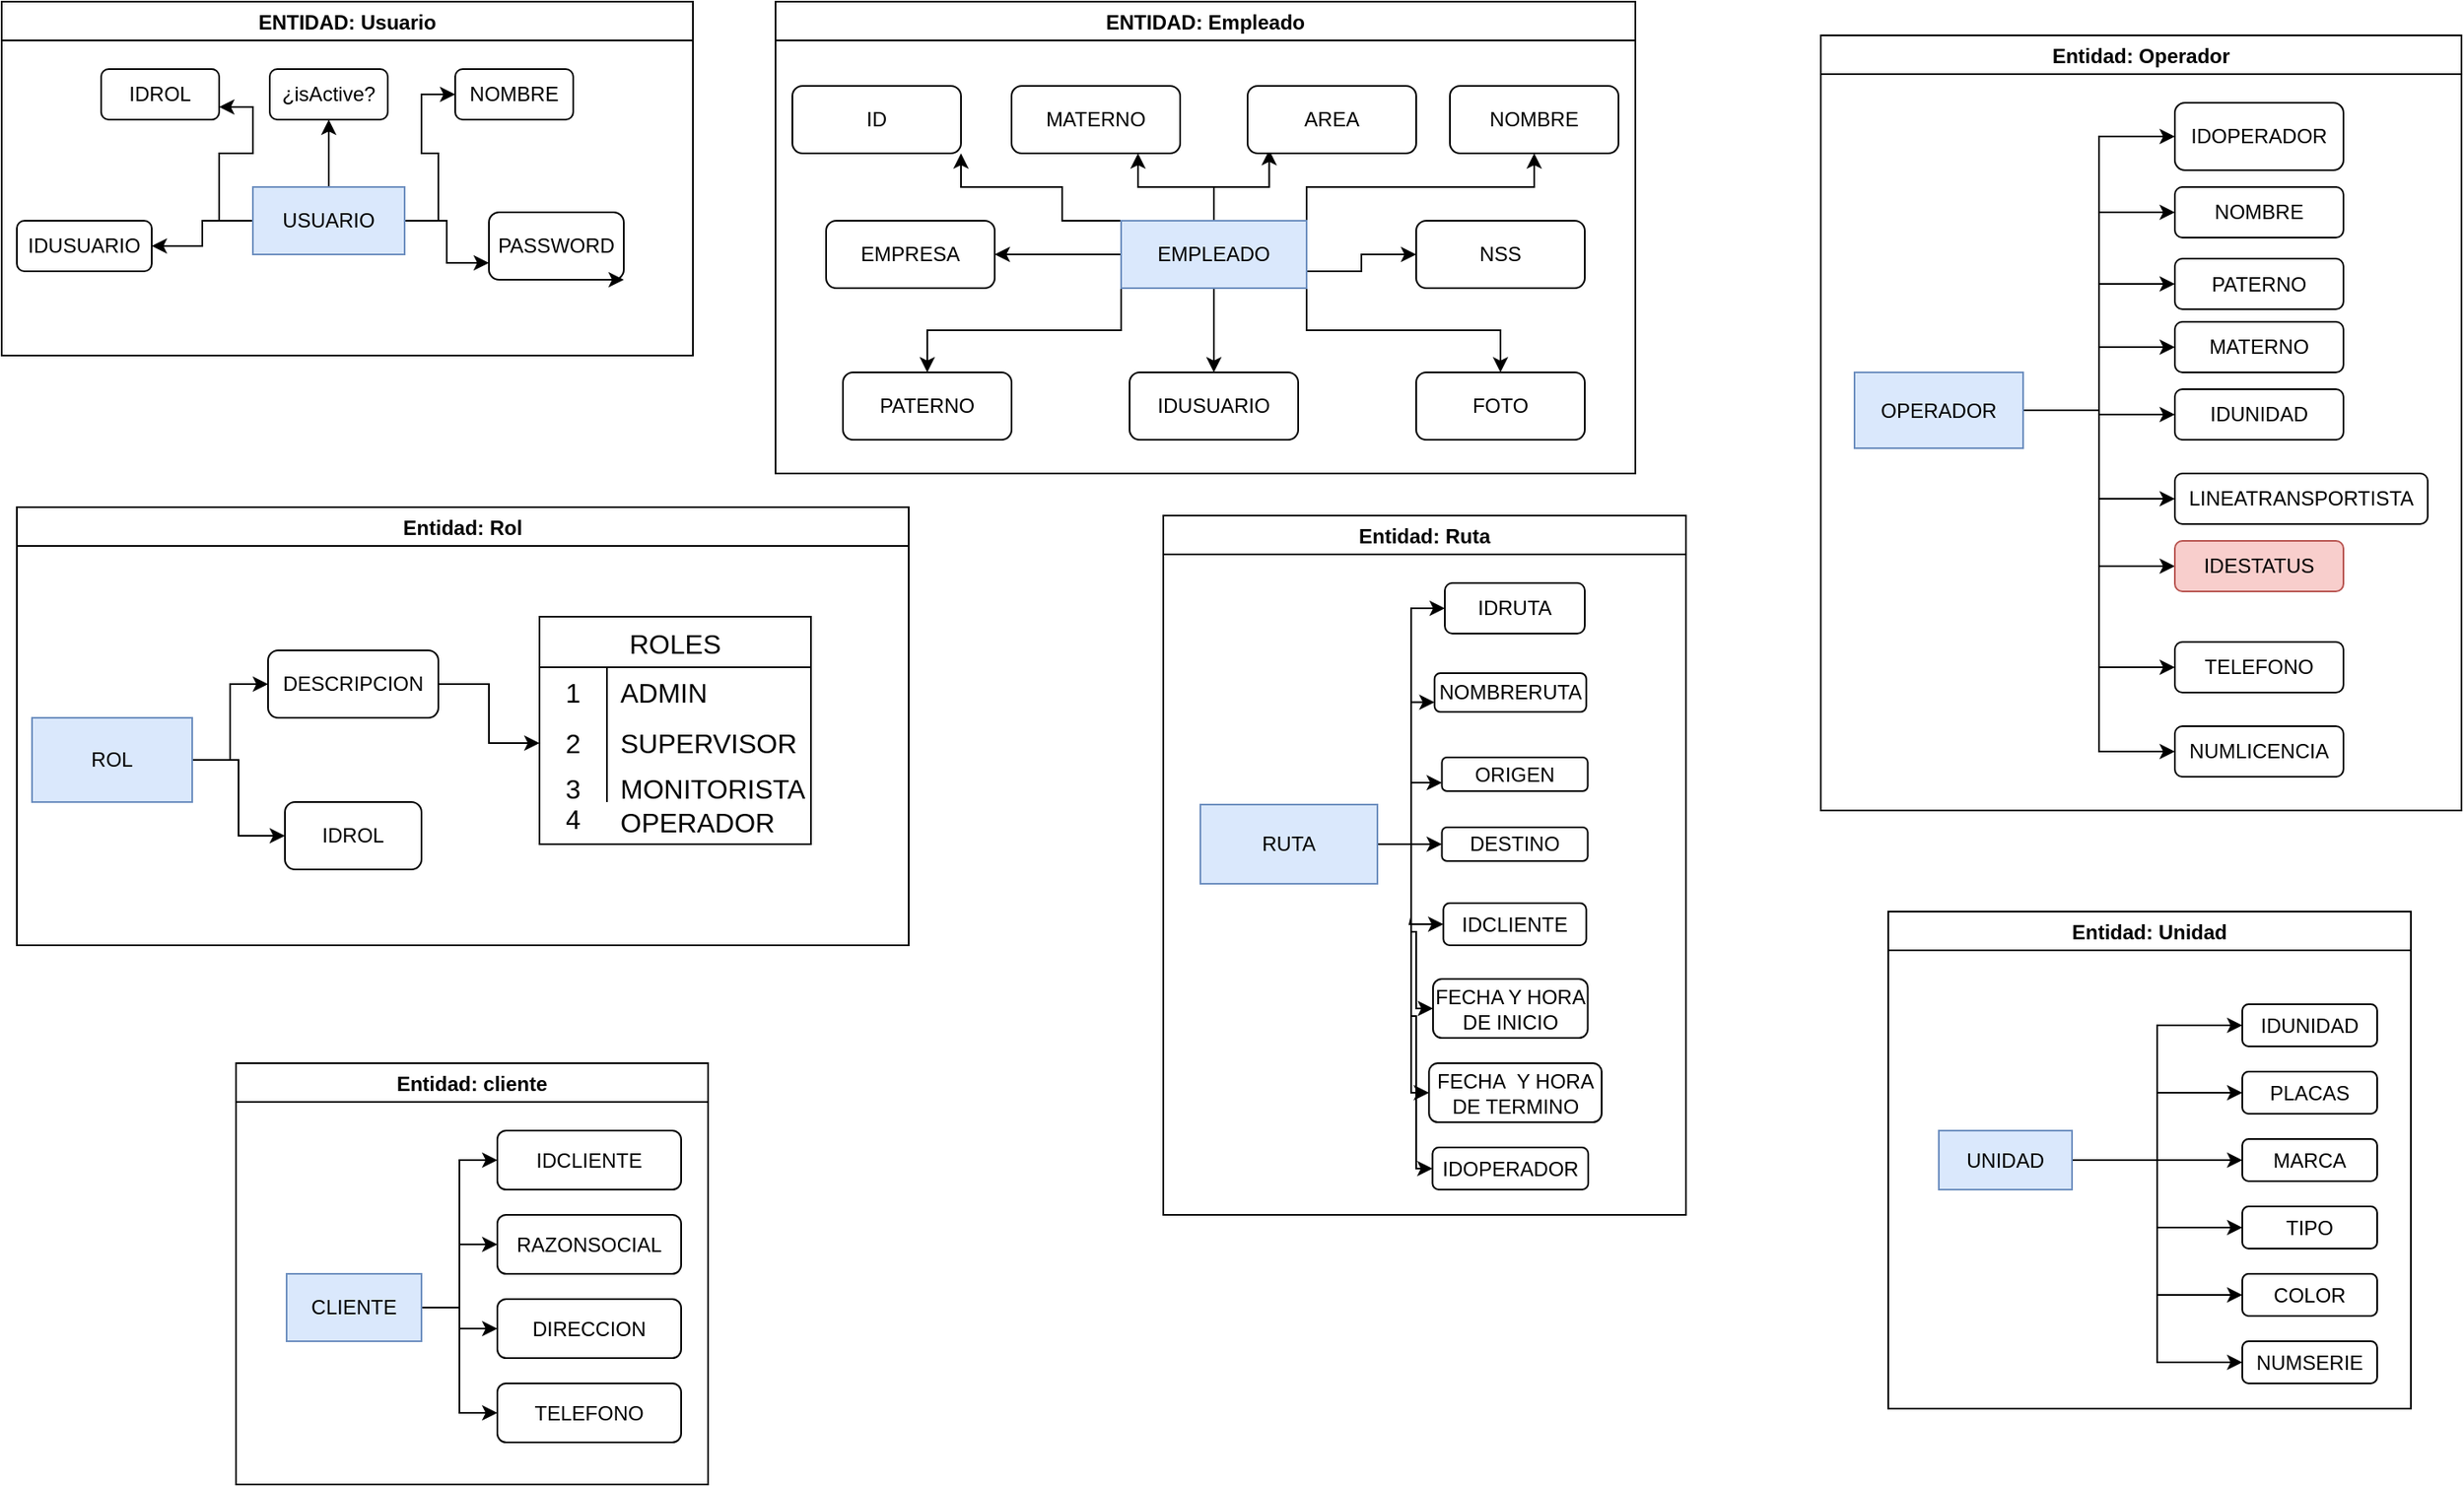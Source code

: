 <mxfile version="21.6.9" type="github">
  <diagram name="Página-1" id="b2siibs_6c-g8Fj8SErj">
    <mxGraphModel dx="1400" dy="712" grid="1" gridSize="10" guides="1" tooltips="1" connect="1" arrows="1" fold="1" page="1" pageScale="1" pageWidth="827" pageHeight="1169" math="0" shadow="0">
      <root>
        <mxCell id="0" />
        <mxCell id="1" parent="0" />
        <mxCell id="_g1owyq7vX0EhgjcLv10-10" style="edgeStyle=orthogonalEdgeStyle;rounded=0;orthogonalLoop=1;jettySize=auto;html=1;entryX=1;entryY=0.5;entryDx=0;entryDy=0;" parent="1" source="_g1owyq7vX0EhgjcLv10-1" target="_g1owyq7vX0EhgjcLv10-2" edge="1">
          <mxGeometry relative="1" as="geometry" />
        </mxCell>
        <mxCell id="_g1owyq7vX0EhgjcLv10-11" style="edgeStyle=orthogonalEdgeStyle;rounded=0;orthogonalLoop=1;jettySize=auto;html=1;entryX=1;entryY=0.75;entryDx=0;entryDy=0;" parent="1" source="_g1owyq7vX0EhgjcLv10-1" target="_g1owyq7vX0EhgjcLv10-3" edge="1">
          <mxGeometry relative="1" as="geometry" />
        </mxCell>
        <mxCell id="_g1owyq7vX0EhgjcLv10-12" style="edgeStyle=orthogonalEdgeStyle;rounded=0;orthogonalLoop=1;jettySize=auto;html=1;entryX=0.5;entryY=1;entryDx=0;entryDy=0;" parent="1" source="_g1owyq7vX0EhgjcLv10-1" target="_g1owyq7vX0EhgjcLv10-4" edge="1">
          <mxGeometry relative="1" as="geometry" />
        </mxCell>
        <mxCell id="_g1owyq7vX0EhgjcLv10-13" style="edgeStyle=orthogonalEdgeStyle;rounded=0;orthogonalLoop=1;jettySize=auto;html=1;entryX=0;entryY=0.5;entryDx=0;entryDy=0;" parent="1" source="_g1owyq7vX0EhgjcLv10-1" target="_g1owyq7vX0EhgjcLv10-5" edge="1">
          <mxGeometry relative="1" as="geometry" />
        </mxCell>
        <mxCell id="_g1owyq7vX0EhgjcLv10-14" style="edgeStyle=orthogonalEdgeStyle;rounded=0;orthogonalLoop=1;jettySize=auto;html=1;entryX=0;entryY=0.75;entryDx=0;entryDy=0;" parent="1" source="_g1owyq7vX0EhgjcLv10-1" target="_g1owyq7vX0EhgjcLv10-6" edge="1">
          <mxGeometry relative="1" as="geometry" />
        </mxCell>
        <mxCell id="_g1owyq7vX0EhgjcLv10-1" value="&lt;font style=&quot;vertical-align: inherit;&quot;&gt;&lt;font style=&quot;vertical-align: inherit;&quot;&gt;USUARIO&lt;/font&gt;&lt;/font&gt;" style="rounded=0;whiteSpace=wrap;html=1;fillColor=#dae8fc;strokeColor=#6c8ebf;" parent="1" vertex="1">
          <mxGeometry x="160" y="120" width="90" height="40" as="geometry" />
        </mxCell>
        <mxCell id="_g1owyq7vX0EhgjcLv10-2" value="&lt;font style=&quot;vertical-align: inherit;&quot;&gt;&lt;font style=&quot;vertical-align: inherit;&quot;&gt;&lt;font style=&quot;vertical-align: inherit;&quot;&gt;&lt;font style=&quot;vertical-align: inherit;&quot;&gt;&lt;font style=&quot;vertical-align: inherit;&quot;&gt;&lt;font style=&quot;vertical-align: inherit;&quot;&gt;IDUSUARIO&lt;/font&gt;&lt;/font&gt;&lt;/font&gt;&lt;/font&gt;&lt;/font&gt;&lt;/font&gt;" style="rounded=1;whiteSpace=wrap;html=1;" parent="1" vertex="1">
          <mxGeometry x="20" y="140" width="80" height="30" as="geometry" />
        </mxCell>
        <mxCell id="_g1owyq7vX0EhgjcLv10-3" value="&lt;font style=&quot;vertical-align: inherit;&quot;&gt;&lt;font style=&quot;vertical-align: inherit;&quot;&gt;&lt;font style=&quot;vertical-align: inherit;&quot;&gt;&lt;font style=&quot;vertical-align: inherit;&quot;&gt;&lt;font style=&quot;vertical-align: inherit;&quot;&gt;&lt;font style=&quot;vertical-align: inherit;&quot;&gt;IDROL&lt;/font&gt;&lt;/font&gt;&lt;/font&gt;&lt;/font&gt;&lt;/font&gt;&lt;/font&gt;" style="rounded=1;whiteSpace=wrap;html=1;" parent="1" vertex="1">
          <mxGeometry x="70" y="50" width="70" height="30" as="geometry" />
        </mxCell>
        <mxCell id="_g1owyq7vX0EhgjcLv10-4" value="&lt;font style=&quot;vertical-align: inherit;&quot;&gt;&lt;font style=&quot;vertical-align: inherit;&quot;&gt;&lt;font style=&quot;vertical-align: inherit;&quot;&gt;&lt;font style=&quot;vertical-align: inherit;&quot;&gt;&lt;font style=&quot;vertical-align: inherit;&quot;&gt;&lt;font style=&quot;vertical-align: inherit;&quot;&gt;¿isActive?&lt;/font&gt;&lt;/font&gt;&lt;/font&gt;&lt;/font&gt;&lt;/font&gt;&lt;/font&gt;" style="rounded=1;whiteSpace=wrap;html=1;" parent="1" vertex="1">
          <mxGeometry x="170" y="50" width="70" height="30" as="geometry" />
        </mxCell>
        <mxCell id="_g1owyq7vX0EhgjcLv10-5" value="&lt;font style=&quot;vertical-align: inherit;&quot;&gt;&lt;font style=&quot;vertical-align: inherit;&quot;&gt;&lt;font style=&quot;vertical-align: inherit;&quot;&gt;&lt;font style=&quot;vertical-align: inherit;&quot;&gt;&lt;font style=&quot;vertical-align: inherit;&quot;&gt;&lt;font style=&quot;vertical-align: inherit;&quot;&gt;&lt;font style=&quot;vertical-align: inherit;&quot;&gt;&lt;font style=&quot;vertical-align: inherit;&quot;&gt;NOMBRE&lt;/font&gt;&lt;/font&gt;&lt;/font&gt;&lt;/font&gt;&lt;/font&gt;&lt;/font&gt;&lt;/font&gt;&lt;/font&gt;" style="rounded=1;whiteSpace=wrap;html=1;" parent="1" vertex="1">
          <mxGeometry x="280" y="50" width="70" height="30" as="geometry" />
        </mxCell>
        <mxCell id="_g1owyq7vX0EhgjcLv10-6" value="&lt;font style=&quot;vertical-align: inherit;&quot;&gt;&lt;font style=&quot;vertical-align: inherit;&quot;&gt;&lt;font style=&quot;vertical-align: inherit;&quot;&gt;&lt;font style=&quot;vertical-align: inherit;&quot;&gt;&lt;font style=&quot;vertical-align: inherit;&quot;&gt;&lt;font style=&quot;vertical-align: inherit;&quot;&gt;&lt;font style=&quot;vertical-align: inherit;&quot;&gt;&lt;font style=&quot;vertical-align: inherit;&quot;&gt;PASSWORD&lt;/font&gt;&lt;/font&gt;&lt;/font&gt;&lt;/font&gt;&lt;/font&gt;&lt;/font&gt;&lt;/font&gt;&lt;/font&gt;" style="rounded=1;whiteSpace=wrap;html=1;" parent="1" vertex="1">
          <mxGeometry x="300" y="135" width="80" height="40" as="geometry" />
        </mxCell>
        <mxCell id="_g1owyq7vX0EhgjcLv10-15" style="edgeStyle=orthogonalEdgeStyle;rounded=0;orthogonalLoop=1;jettySize=auto;html=1;exitX=0.75;exitY=1;exitDx=0;exitDy=0;entryX=1;entryY=1;entryDx=0;entryDy=0;" parent="1" source="_g1owyq7vX0EhgjcLv10-6" target="_g1owyq7vX0EhgjcLv10-6" edge="1">
          <mxGeometry relative="1" as="geometry" />
        </mxCell>
        <mxCell id="_g1owyq7vX0EhgjcLv10-18" value="ENTIDAD: Usuario" style="swimlane;" parent="1" vertex="1">
          <mxGeometry x="11" y="10" width="410" height="210" as="geometry" />
        </mxCell>
        <mxCell id="_g1owyq7vX0EhgjcLv10-19" value="ENTIDAD: Empleado" style="swimlane;" parent="1" vertex="1">
          <mxGeometry x="470" y="10" width="510" height="280" as="geometry" />
        </mxCell>
        <mxCell id="_g1owyq7vX0EhgjcLv10-32" style="edgeStyle=orthogonalEdgeStyle;rounded=0;orthogonalLoop=1;jettySize=auto;html=1;exitX=0;exitY=0;exitDx=0;exitDy=0;entryX=1;entryY=1;entryDx=0;entryDy=0;" parent="_g1owyq7vX0EhgjcLv10-19" source="_g1owyq7vX0EhgjcLv10-20" target="_g1owyq7vX0EhgjcLv10-22" edge="1">
          <mxGeometry relative="1" as="geometry">
            <Array as="points">
              <mxPoint x="170" y="130" />
              <mxPoint x="170" y="110" />
              <mxPoint x="110" y="110" />
            </Array>
          </mxGeometry>
        </mxCell>
        <mxCell id="_g1owyq7vX0EhgjcLv10-33" style="edgeStyle=orthogonalEdgeStyle;rounded=0;orthogonalLoop=1;jettySize=auto;html=1;exitX=0;exitY=0.5;exitDx=0;exitDy=0;entryX=1;entryY=0.5;entryDx=0;entryDy=0;" parent="_g1owyq7vX0EhgjcLv10-19" source="_g1owyq7vX0EhgjcLv10-20" target="_g1owyq7vX0EhgjcLv10-26" edge="1">
          <mxGeometry relative="1" as="geometry" />
        </mxCell>
        <mxCell id="_g1owyq7vX0EhgjcLv10-34" style="edgeStyle=orthogonalEdgeStyle;rounded=0;orthogonalLoop=1;jettySize=auto;html=1;exitX=0;exitY=1;exitDx=0;exitDy=0;entryX=0.5;entryY=0;entryDx=0;entryDy=0;" parent="_g1owyq7vX0EhgjcLv10-19" source="_g1owyq7vX0EhgjcLv10-20" target="_g1owyq7vX0EhgjcLv10-24" edge="1">
          <mxGeometry relative="1" as="geometry" />
        </mxCell>
        <mxCell id="_g1owyq7vX0EhgjcLv10-35" style="edgeStyle=orthogonalEdgeStyle;rounded=0;orthogonalLoop=1;jettySize=auto;html=1;exitX=0.5;exitY=1;exitDx=0;exitDy=0;entryX=0.5;entryY=0;entryDx=0;entryDy=0;" parent="_g1owyq7vX0EhgjcLv10-19" source="_g1owyq7vX0EhgjcLv10-20" target="_g1owyq7vX0EhgjcLv10-30" edge="1">
          <mxGeometry relative="1" as="geometry" />
        </mxCell>
        <mxCell id="_g1owyq7vX0EhgjcLv10-36" style="edgeStyle=orthogonalEdgeStyle;rounded=0;orthogonalLoop=1;jettySize=auto;html=1;exitX=1;exitY=1;exitDx=0;exitDy=0;entryX=0.5;entryY=0;entryDx=0;entryDy=0;" parent="_g1owyq7vX0EhgjcLv10-19" source="_g1owyq7vX0EhgjcLv10-20" target="_g1owyq7vX0EhgjcLv10-29" edge="1">
          <mxGeometry relative="1" as="geometry" />
        </mxCell>
        <mxCell id="_g1owyq7vX0EhgjcLv10-37" style="edgeStyle=orthogonalEdgeStyle;rounded=0;orthogonalLoop=1;jettySize=auto;html=1;exitX=1;exitY=0.75;exitDx=0;exitDy=0;entryX=0;entryY=0.5;entryDx=0;entryDy=0;" parent="_g1owyq7vX0EhgjcLv10-19" source="_g1owyq7vX0EhgjcLv10-20" target="_g1owyq7vX0EhgjcLv10-27" edge="1">
          <mxGeometry relative="1" as="geometry" />
        </mxCell>
        <mxCell id="_g1owyq7vX0EhgjcLv10-38" style="edgeStyle=orthogonalEdgeStyle;rounded=0;orthogonalLoop=1;jettySize=auto;html=1;exitX=1;exitY=0;exitDx=0;exitDy=0;entryX=0.5;entryY=1;entryDx=0;entryDy=0;" parent="_g1owyq7vX0EhgjcLv10-19" source="_g1owyq7vX0EhgjcLv10-20" target="_g1owyq7vX0EhgjcLv10-23" edge="1">
          <mxGeometry relative="1" as="geometry" />
        </mxCell>
        <mxCell id="_g1owyq7vX0EhgjcLv10-39" style="edgeStyle=orthogonalEdgeStyle;rounded=0;orthogonalLoop=1;jettySize=auto;html=1;exitX=0.5;exitY=0;exitDx=0;exitDy=0;entryX=0.128;entryY=0.95;entryDx=0;entryDy=0;entryPerimeter=0;" parent="_g1owyq7vX0EhgjcLv10-19" source="_g1owyq7vX0EhgjcLv10-20" target="_g1owyq7vX0EhgjcLv10-28" edge="1">
          <mxGeometry relative="1" as="geometry">
            <mxPoint x="290" y="100" as="targetPoint" />
          </mxGeometry>
        </mxCell>
        <mxCell id="_g1owyq7vX0EhgjcLv10-40" style="edgeStyle=orthogonalEdgeStyle;rounded=0;orthogonalLoop=1;jettySize=auto;html=1;exitX=0.5;exitY=0;exitDx=0;exitDy=0;entryX=0.75;entryY=1;entryDx=0;entryDy=0;" parent="_g1owyq7vX0EhgjcLv10-19" source="_g1owyq7vX0EhgjcLv10-20" target="_g1owyq7vX0EhgjcLv10-25" edge="1">
          <mxGeometry relative="1" as="geometry" />
        </mxCell>
        <mxCell id="_g1owyq7vX0EhgjcLv10-20" value="&lt;font style=&quot;vertical-align: inherit;&quot;&gt;&lt;font style=&quot;vertical-align: inherit;&quot;&gt;&lt;font style=&quot;vertical-align: inherit;&quot;&gt;&lt;font style=&quot;vertical-align: inherit;&quot;&gt;EMPLEADO&lt;/font&gt;&lt;/font&gt;&lt;/font&gt;&lt;/font&gt;" style="rounded=0;whiteSpace=wrap;html=1;fillColor=#dae8fc;strokeColor=#6c8ebf;" parent="_g1owyq7vX0EhgjcLv10-19" vertex="1">
          <mxGeometry x="205" y="130" width="110" height="40" as="geometry" />
        </mxCell>
        <mxCell id="_g1owyq7vX0EhgjcLv10-22" value="&lt;font style=&quot;vertical-align: inherit;&quot;&gt;&lt;font style=&quot;vertical-align: inherit;&quot;&gt;&lt;font style=&quot;vertical-align: inherit;&quot;&gt;&lt;font style=&quot;vertical-align: inherit;&quot;&gt;ID&lt;/font&gt;&lt;/font&gt;&lt;/font&gt;&lt;/font&gt;" style="rounded=1;whiteSpace=wrap;html=1;" parent="_g1owyq7vX0EhgjcLv10-19" vertex="1">
          <mxGeometry x="10" y="50" width="100" height="40" as="geometry" />
        </mxCell>
        <mxCell id="_g1owyq7vX0EhgjcLv10-23" value="&lt;font style=&quot;vertical-align: inherit;&quot;&gt;&lt;font style=&quot;vertical-align: inherit;&quot;&gt;&lt;font style=&quot;vertical-align: inherit;&quot;&gt;&lt;font style=&quot;vertical-align: inherit;&quot;&gt;&lt;font style=&quot;vertical-align: inherit;&quot;&gt;&lt;font style=&quot;vertical-align: inherit;&quot;&gt;NOMBRE&lt;/font&gt;&lt;/font&gt;&lt;/font&gt;&lt;/font&gt;&lt;/font&gt;&lt;/font&gt;" style="rounded=1;whiteSpace=wrap;html=1;" parent="_g1owyq7vX0EhgjcLv10-19" vertex="1">
          <mxGeometry x="400" y="50" width="100" height="40" as="geometry" />
        </mxCell>
        <mxCell id="_g1owyq7vX0EhgjcLv10-26" value="&lt;font style=&quot;vertical-align: inherit;&quot;&gt;&lt;font style=&quot;vertical-align: inherit;&quot;&gt;&lt;font style=&quot;vertical-align: inherit;&quot;&gt;&lt;font style=&quot;vertical-align: inherit;&quot;&gt;&lt;font style=&quot;vertical-align: inherit;&quot;&gt;&lt;font style=&quot;vertical-align: inherit;&quot;&gt;&lt;font style=&quot;vertical-align: inherit;&quot;&gt;&lt;font style=&quot;vertical-align: inherit;&quot;&gt;&lt;font style=&quot;vertical-align: inherit;&quot;&gt;&lt;font style=&quot;vertical-align: inherit;&quot;&gt;EMPRESA&lt;/font&gt;&lt;/font&gt;&lt;/font&gt;&lt;/font&gt;&lt;/font&gt;&lt;/font&gt;&lt;/font&gt;&lt;/font&gt;&lt;/font&gt;&lt;/font&gt;" style="rounded=1;whiteSpace=wrap;html=1;" parent="_g1owyq7vX0EhgjcLv10-19" vertex="1">
          <mxGeometry x="30" y="130" width="100" height="40" as="geometry" />
        </mxCell>
        <mxCell id="_g1owyq7vX0EhgjcLv10-24" value="&lt;font style=&quot;vertical-align: inherit;&quot;&gt;&lt;font style=&quot;vertical-align: inherit;&quot;&gt;&lt;font style=&quot;vertical-align: inherit;&quot;&gt;&lt;font style=&quot;vertical-align: inherit;&quot;&gt;&lt;font style=&quot;vertical-align: inherit;&quot;&gt;&lt;font style=&quot;vertical-align: inherit;&quot;&gt;&lt;font style=&quot;vertical-align: inherit;&quot;&gt;&lt;font style=&quot;vertical-align: inherit;&quot;&gt;PATERNO&lt;/font&gt;&lt;/font&gt;&lt;/font&gt;&lt;/font&gt;&lt;/font&gt;&lt;/font&gt;&lt;/font&gt;&lt;/font&gt;" style="rounded=1;whiteSpace=wrap;html=1;" parent="_g1owyq7vX0EhgjcLv10-19" vertex="1">
          <mxGeometry x="40" y="220" width="100" height="40" as="geometry" />
        </mxCell>
        <mxCell id="_g1owyq7vX0EhgjcLv10-27" value="&lt;font style=&quot;vertical-align: inherit;&quot;&gt;&lt;font style=&quot;vertical-align: inherit;&quot;&gt;&lt;font style=&quot;vertical-align: inherit;&quot;&gt;&lt;font style=&quot;vertical-align: inherit;&quot;&gt;&lt;font style=&quot;vertical-align: inherit;&quot;&gt;&lt;font style=&quot;vertical-align: inherit;&quot;&gt;&lt;font style=&quot;vertical-align: inherit;&quot;&gt;&lt;font style=&quot;vertical-align: inherit;&quot;&gt;&lt;font style=&quot;vertical-align: inherit;&quot;&gt;&lt;font style=&quot;vertical-align: inherit;&quot;&gt;NSS&lt;/font&gt;&lt;/font&gt;&lt;/font&gt;&lt;/font&gt;&lt;/font&gt;&lt;/font&gt;&lt;/font&gt;&lt;/font&gt;&lt;/font&gt;&lt;/font&gt;" style="rounded=1;whiteSpace=wrap;html=1;" parent="_g1owyq7vX0EhgjcLv10-19" vertex="1">
          <mxGeometry x="380" y="130" width="100" height="40" as="geometry" />
        </mxCell>
        <mxCell id="_g1owyq7vX0EhgjcLv10-28" value="&lt;font style=&quot;vertical-align: inherit;&quot;&gt;&lt;font style=&quot;vertical-align: inherit;&quot;&gt;&lt;font style=&quot;vertical-align: inherit;&quot;&gt;&lt;font style=&quot;vertical-align: inherit;&quot;&gt;&lt;font style=&quot;vertical-align: inherit;&quot;&gt;&lt;font style=&quot;vertical-align: inherit;&quot;&gt;&lt;font style=&quot;vertical-align: inherit;&quot;&gt;&lt;font style=&quot;vertical-align: inherit;&quot;&gt;&lt;font style=&quot;vertical-align: inherit;&quot;&gt;&lt;font style=&quot;vertical-align: inherit;&quot;&gt;AREA&lt;/font&gt;&lt;/font&gt;&lt;/font&gt;&lt;/font&gt;&lt;/font&gt;&lt;/font&gt;&lt;/font&gt;&lt;/font&gt;&lt;/font&gt;&lt;/font&gt;" style="rounded=1;whiteSpace=wrap;html=1;" parent="_g1owyq7vX0EhgjcLv10-19" vertex="1">
          <mxGeometry x="280" y="50" width="100" height="40" as="geometry" />
        </mxCell>
        <mxCell id="_g1owyq7vX0EhgjcLv10-25" value="&lt;font style=&quot;vertical-align: inherit;&quot;&gt;&lt;font style=&quot;vertical-align: inherit;&quot;&gt;&lt;font style=&quot;vertical-align: inherit;&quot;&gt;&lt;font style=&quot;vertical-align: inherit;&quot;&gt;&lt;font style=&quot;vertical-align: inherit;&quot;&gt;&lt;font style=&quot;vertical-align: inherit;&quot;&gt;&lt;font style=&quot;vertical-align: inherit;&quot;&gt;&lt;font style=&quot;vertical-align: inherit;&quot;&gt;MATERNO&lt;/font&gt;&lt;/font&gt;&lt;/font&gt;&lt;/font&gt;&lt;/font&gt;&lt;/font&gt;&lt;/font&gt;&lt;/font&gt;" style="rounded=1;whiteSpace=wrap;html=1;" parent="_g1owyq7vX0EhgjcLv10-19" vertex="1">
          <mxGeometry x="140" y="50" width="100" height="40" as="geometry" />
        </mxCell>
        <mxCell id="_g1owyq7vX0EhgjcLv10-30" value="&lt;font style=&quot;vertical-align: inherit;&quot;&gt;&lt;font style=&quot;vertical-align: inherit;&quot;&gt;&lt;font style=&quot;vertical-align: inherit;&quot;&gt;&lt;font style=&quot;vertical-align: inherit;&quot;&gt;&lt;font style=&quot;vertical-align: inherit;&quot;&gt;&lt;font style=&quot;vertical-align: inherit;&quot;&gt;&lt;font style=&quot;vertical-align: inherit;&quot;&gt;&lt;font style=&quot;vertical-align: inherit;&quot;&gt;&lt;font style=&quot;vertical-align: inherit;&quot;&gt;&lt;font style=&quot;vertical-align: inherit;&quot;&gt;IDUSUARIO&lt;/font&gt;&lt;/font&gt;&lt;/font&gt;&lt;/font&gt;&lt;/font&gt;&lt;/font&gt;&lt;/font&gt;&lt;/font&gt;&lt;/font&gt;&lt;/font&gt;" style="rounded=1;whiteSpace=wrap;html=1;" parent="_g1owyq7vX0EhgjcLv10-19" vertex="1">
          <mxGeometry x="210" y="220" width="100" height="40" as="geometry" />
        </mxCell>
        <mxCell id="_g1owyq7vX0EhgjcLv10-29" value="&lt;font style=&quot;vertical-align: inherit;&quot;&gt;&lt;font style=&quot;vertical-align: inherit;&quot;&gt;&lt;font style=&quot;vertical-align: inherit;&quot;&gt;&lt;font style=&quot;vertical-align: inherit;&quot;&gt;&lt;font style=&quot;vertical-align: inherit;&quot;&gt;&lt;font style=&quot;vertical-align: inherit;&quot;&gt;&lt;font style=&quot;vertical-align: inherit;&quot;&gt;&lt;font style=&quot;vertical-align: inherit;&quot;&gt;&lt;font style=&quot;vertical-align: inherit;&quot;&gt;&lt;font style=&quot;vertical-align: inherit;&quot;&gt;FOTO&lt;/font&gt;&lt;/font&gt;&lt;/font&gt;&lt;/font&gt;&lt;/font&gt;&lt;/font&gt;&lt;/font&gt;&lt;/font&gt;&lt;/font&gt;&lt;/font&gt;" style="rounded=1;whiteSpace=wrap;html=1;" parent="_g1owyq7vX0EhgjcLv10-19" vertex="1">
          <mxGeometry x="380" y="220" width="100" height="40" as="geometry" />
        </mxCell>
        <mxCell id="_-9y9B2AN2lzTznQLiTs-1" value="Entidad: Rol" style="swimlane;" vertex="1" parent="1">
          <mxGeometry x="20" y="310" width="529" height="260" as="geometry" />
        </mxCell>
        <mxCell id="_-9y9B2AN2lzTznQLiTs-18" style="edgeStyle=orthogonalEdgeStyle;rounded=0;orthogonalLoop=1;jettySize=auto;html=1;exitX=1;exitY=0.5;exitDx=0;exitDy=0;entryX=0;entryY=0.5;entryDx=0;entryDy=0;" edge="1" parent="_-9y9B2AN2lzTznQLiTs-1" source="_-9y9B2AN2lzTznQLiTs-2" target="_-9y9B2AN2lzTznQLiTs-5">
          <mxGeometry relative="1" as="geometry" />
        </mxCell>
        <mxCell id="_-9y9B2AN2lzTznQLiTs-19" style="edgeStyle=orthogonalEdgeStyle;rounded=0;orthogonalLoop=1;jettySize=auto;html=1;exitX=1;exitY=0.5;exitDx=0;exitDy=0;entryX=0;entryY=0.5;entryDx=0;entryDy=0;" edge="1" parent="_-9y9B2AN2lzTznQLiTs-1" source="_-9y9B2AN2lzTznQLiTs-2" target="_-9y9B2AN2lzTznQLiTs-4">
          <mxGeometry relative="1" as="geometry" />
        </mxCell>
        <mxCell id="_-9y9B2AN2lzTznQLiTs-2" value="&lt;font style=&quot;vertical-align: inherit;&quot;&gt;&lt;font style=&quot;vertical-align: inherit;&quot;&gt;ROL&lt;/font&gt;&lt;/font&gt;" style="rounded=0;whiteSpace=wrap;html=1;fillColor=#dae8fc;strokeColor=#6c8ebf;" vertex="1" parent="_-9y9B2AN2lzTznQLiTs-1">
          <mxGeometry x="9" y="125" width="95" height="50" as="geometry" />
        </mxCell>
        <mxCell id="_-9y9B2AN2lzTznQLiTs-4" value="&lt;font style=&quot;vertical-align: inherit;&quot;&gt;&lt;font style=&quot;vertical-align: inherit;&quot;&gt;IDROL&lt;/font&gt;&lt;/font&gt;" style="rounded=1;whiteSpace=wrap;html=1;" vertex="1" parent="_-9y9B2AN2lzTznQLiTs-1">
          <mxGeometry x="159" y="175" width="81" height="40" as="geometry" />
        </mxCell>
        <mxCell id="_-9y9B2AN2lzTznQLiTs-20" style="edgeStyle=orthogonalEdgeStyle;rounded=0;orthogonalLoop=1;jettySize=auto;html=1;exitX=1;exitY=0.5;exitDx=0;exitDy=0;entryX=0;entryY=0.5;entryDx=0;entryDy=0;" edge="1" parent="_-9y9B2AN2lzTznQLiTs-1" source="_-9y9B2AN2lzTznQLiTs-5" target="_-9y9B2AN2lzTznQLiTs-10">
          <mxGeometry relative="1" as="geometry" />
        </mxCell>
        <mxCell id="_-9y9B2AN2lzTznQLiTs-5" value="&lt;font style=&quot;vertical-align: inherit;&quot;&gt;&lt;font style=&quot;vertical-align: inherit;&quot;&gt;&lt;font style=&quot;vertical-align: inherit;&quot;&gt;&lt;font style=&quot;vertical-align: inherit;&quot;&gt;DESCRIPCION&lt;/font&gt;&lt;/font&gt;&lt;/font&gt;&lt;/font&gt;" style="rounded=1;whiteSpace=wrap;html=1;" vertex="1" parent="_-9y9B2AN2lzTznQLiTs-1">
          <mxGeometry x="149" y="85" width="101" height="40" as="geometry" />
        </mxCell>
        <mxCell id="_-9y9B2AN2lzTznQLiTs-6" value="ROLES" style="shape=table;startSize=30;container=1;collapsible=0;childLayout=tableLayout;fixedRows=1;rowLines=0;fontStyle=0;strokeColor=default;fontSize=16;" vertex="1" parent="_-9y9B2AN2lzTznQLiTs-1">
          <mxGeometry x="310" y="65" width="161" height="135" as="geometry" />
        </mxCell>
        <mxCell id="_-9y9B2AN2lzTznQLiTs-7" value="" style="shape=tableRow;horizontal=0;startSize=0;swimlaneHead=0;swimlaneBody=0;top=0;left=0;bottom=0;right=0;collapsible=0;dropTarget=0;fillColor=none;points=[[0,0.5],[1,0.5]];portConstraint=eastwest;strokeColor=inherit;fontSize=16;" vertex="1" parent="_-9y9B2AN2lzTznQLiTs-6">
          <mxGeometry y="30" width="161" height="30" as="geometry" />
        </mxCell>
        <mxCell id="_-9y9B2AN2lzTznQLiTs-8" value="1" style="shape=partialRectangle;html=1;whiteSpace=wrap;connectable=0;fillColor=none;top=0;left=0;bottom=0;right=0;overflow=hidden;pointerEvents=1;strokeColor=inherit;fontSize=16;" vertex="1" parent="_-9y9B2AN2lzTznQLiTs-7">
          <mxGeometry width="40" height="30" as="geometry">
            <mxRectangle width="40" height="30" as="alternateBounds" />
          </mxGeometry>
        </mxCell>
        <mxCell id="_-9y9B2AN2lzTznQLiTs-9" value="&lt;font style=&quot;vertical-align: inherit;&quot;&gt;&lt;font style=&quot;vertical-align: inherit;&quot;&gt;ADMIN&lt;/font&gt;&lt;/font&gt;" style="shape=partialRectangle;html=1;whiteSpace=wrap;connectable=0;fillColor=none;top=0;left=0;bottom=0;right=0;align=left;spacingLeft=6;overflow=hidden;strokeColor=inherit;fontSize=16;" vertex="1" parent="_-9y9B2AN2lzTznQLiTs-7">
          <mxGeometry x="40" width="121" height="30" as="geometry">
            <mxRectangle width="121" height="30" as="alternateBounds" />
          </mxGeometry>
        </mxCell>
        <mxCell id="_-9y9B2AN2lzTznQLiTs-10" value="" style="shape=tableRow;horizontal=0;startSize=0;swimlaneHead=0;swimlaneBody=0;top=0;left=0;bottom=0;right=0;collapsible=0;dropTarget=0;fillColor=none;points=[[0,0.5],[1,0.5]];portConstraint=eastwest;strokeColor=inherit;fontSize=16;" vertex="1" parent="_-9y9B2AN2lzTznQLiTs-6">
          <mxGeometry y="60" width="161" height="30" as="geometry" />
        </mxCell>
        <mxCell id="_-9y9B2AN2lzTznQLiTs-11" value="2" style="shape=partialRectangle;html=1;whiteSpace=wrap;connectable=0;fillColor=none;top=0;left=0;bottom=0;right=0;overflow=hidden;strokeColor=inherit;fontSize=16;" vertex="1" parent="_-9y9B2AN2lzTznQLiTs-10">
          <mxGeometry width="40" height="30" as="geometry">
            <mxRectangle width="40" height="30" as="alternateBounds" />
          </mxGeometry>
        </mxCell>
        <mxCell id="_-9y9B2AN2lzTznQLiTs-12" value="&lt;font style=&quot;vertical-align: inherit;&quot;&gt;&lt;font style=&quot;vertical-align: inherit;&quot;&gt;SUPERVISOR&lt;/font&gt;&lt;/font&gt;" style="shape=partialRectangle;html=1;whiteSpace=wrap;connectable=0;fillColor=none;top=0;left=0;bottom=0;right=0;align=left;spacingLeft=6;overflow=hidden;strokeColor=inherit;fontSize=16;" vertex="1" parent="_-9y9B2AN2lzTznQLiTs-10">
          <mxGeometry x="40" width="121" height="30" as="geometry">
            <mxRectangle width="121" height="30" as="alternateBounds" />
          </mxGeometry>
        </mxCell>
        <mxCell id="_-9y9B2AN2lzTznQLiTs-13" value="" style="shape=tableRow;horizontal=0;startSize=0;swimlaneHead=0;swimlaneBody=0;top=0;left=0;bottom=0;right=0;collapsible=0;dropTarget=0;fillColor=none;points=[[0,0.5],[1,0.5]];portConstraint=eastwest;strokeColor=inherit;fontSize=16;" vertex="1" parent="_-9y9B2AN2lzTznQLiTs-6">
          <mxGeometry y="90" width="161" height="20" as="geometry" />
        </mxCell>
        <mxCell id="_-9y9B2AN2lzTznQLiTs-14" value="3" style="shape=partialRectangle;html=1;whiteSpace=wrap;connectable=0;fillColor=none;top=0;left=0;bottom=0;right=0;overflow=hidden;strokeColor=inherit;fontSize=16;" vertex="1" parent="_-9y9B2AN2lzTznQLiTs-13">
          <mxGeometry width="40" height="20" as="geometry">
            <mxRectangle width="40" height="20" as="alternateBounds" />
          </mxGeometry>
        </mxCell>
        <mxCell id="_-9y9B2AN2lzTznQLiTs-15" value="&lt;font style=&quot;vertical-align: inherit;&quot;&gt;&lt;font style=&quot;vertical-align: inherit;&quot;&gt;MONITORISTA&lt;/font&gt;&lt;/font&gt;" style="shape=partialRectangle;html=1;whiteSpace=wrap;connectable=0;fillColor=none;top=0;left=0;bottom=0;right=0;align=left;spacingLeft=6;overflow=hidden;strokeColor=inherit;fontSize=16;" vertex="1" parent="_-9y9B2AN2lzTznQLiTs-13">
          <mxGeometry x="40" width="121" height="20" as="geometry">
            <mxRectangle width="121" height="20" as="alternateBounds" />
          </mxGeometry>
        </mxCell>
        <mxCell id="_-9y9B2AN2lzTznQLiTs-16" value="&lt;font style=&quot;vertical-align: inherit;&quot;&gt;&lt;font style=&quot;vertical-align: inherit;&quot;&gt;4&lt;/font&gt;&lt;/font&gt;" style="shape=partialRectangle;html=1;whiteSpace=wrap;connectable=0;fillColor=none;top=0;left=0;bottom=0;right=0;overflow=hidden;strokeColor=inherit;fontSize=16;" vertex="1" parent="_-9y9B2AN2lzTznQLiTs-1">
          <mxGeometry x="310" y="170" width="40" height="30" as="geometry">
            <mxRectangle width="40" height="30" as="alternateBounds" />
          </mxGeometry>
        </mxCell>
        <mxCell id="_-9y9B2AN2lzTznQLiTs-17" value="&lt;font style=&quot;vertical-align: inherit;&quot;&gt;&lt;font style=&quot;vertical-align: inherit;&quot;&gt;&lt;font style=&quot;vertical-align: inherit;&quot;&gt;&lt;font style=&quot;vertical-align: inherit;&quot;&gt;OPERADOR&lt;/font&gt;&lt;/font&gt;&lt;/font&gt;&lt;/font&gt;" style="shape=partialRectangle;html=1;whiteSpace=wrap;connectable=0;fillColor=none;top=0;left=0;bottom=0;right=0;align=left;spacingLeft=6;overflow=hidden;strokeColor=inherit;fontSize=16;" vertex="1" parent="_-9y9B2AN2lzTznQLiTs-1">
          <mxGeometry x="350" y="175" width="121" height="20" as="geometry">
            <mxRectangle width="121" height="20" as="alternateBounds" />
          </mxGeometry>
        </mxCell>
        <mxCell id="_-9y9B2AN2lzTznQLiTs-21" value="Entidad: Ruta" style="swimlane;" vertex="1" parent="1">
          <mxGeometry x="700" y="315" width="310" height="415" as="geometry" />
        </mxCell>
        <mxCell id="_-9y9B2AN2lzTznQLiTs-31" style="edgeStyle=orthogonalEdgeStyle;rounded=0;orthogonalLoop=1;jettySize=auto;html=1;exitX=1;exitY=0.5;exitDx=0;exitDy=0;entryX=0;entryY=0.5;entryDx=0;entryDy=0;" edge="1" parent="_-9y9B2AN2lzTznQLiTs-21" source="_-9y9B2AN2lzTznQLiTs-22" target="_-9y9B2AN2lzTznQLiTs-25">
          <mxGeometry relative="1" as="geometry" />
        </mxCell>
        <mxCell id="_-9y9B2AN2lzTznQLiTs-34" style="edgeStyle=orthogonalEdgeStyle;rounded=0;orthogonalLoop=1;jettySize=auto;html=1;exitX=1;exitY=0.5;exitDx=0;exitDy=0;entryX=0;entryY=0.5;entryDx=0;entryDy=0;" edge="1" parent="_-9y9B2AN2lzTznQLiTs-21" source="_-9y9B2AN2lzTznQLiTs-22" target="_-9y9B2AN2lzTznQLiTs-24">
          <mxGeometry relative="1" as="geometry" />
        </mxCell>
        <mxCell id="_-9y9B2AN2lzTznQLiTs-35" style="edgeStyle=orthogonalEdgeStyle;rounded=0;orthogonalLoop=1;jettySize=auto;html=1;exitX=1;exitY=0.5;exitDx=0;exitDy=0;entryX=0;entryY=0.5;entryDx=0;entryDy=0;" edge="1" parent="_-9y9B2AN2lzTznQLiTs-21" source="_-9y9B2AN2lzTznQLiTs-22" target="_-9y9B2AN2lzTznQLiTs-26">
          <mxGeometry relative="1" as="geometry" />
        </mxCell>
        <mxCell id="_-9y9B2AN2lzTznQLiTs-88" style="edgeStyle=orthogonalEdgeStyle;rounded=0;orthogonalLoop=1;jettySize=auto;html=1;exitX=1;exitY=0.5;exitDx=0;exitDy=0;entryX=0;entryY=0.75;entryDx=0;entryDy=0;" edge="1" parent="_-9y9B2AN2lzTznQLiTs-21" source="_-9y9B2AN2lzTznQLiTs-22" target="_-9y9B2AN2lzTznQLiTs-28">
          <mxGeometry relative="1" as="geometry">
            <Array as="points">
              <mxPoint x="147" y="195" />
              <mxPoint x="147" y="111" />
            </Array>
          </mxGeometry>
        </mxCell>
        <mxCell id="_-9y9B2AN2lzTznQLiTs-89" style="edgeStyle=orthogonalEdgeStyle;rounded=0;orthogonalLoop=1;jettySize=auto;html=1;exitX=1;exitY=0.5;exitDx=0;exitDy=0;entryX=0;entryY=0.75;entryDx=0;entryDy=0;" edge="1" parent="_-9y9B2AN2lzTznQLiTs-21" source="_-9y9B2AN2lzTznQLiTs-22" target="_-9y9B2AN2lzTznQLiTs-23">
          <mxGeometry relative="1" as="geometry" />
        </mxCell>
        <mxCell id="_-9y9B2AN2lzTznQLiTs-90" style="edgeStyle=orthogonalEdgeStyle;rounded=0;orthogonalLoop=1;jettySize=auto;html=1;exitX=1;exitY=0.5;exitDx=0;exitDy=0;entryX=0;entryY=0.5;entryDx=0;entryDy=0;" edge="1" parent="_-9y9B2AN2lzTznQLiTs-21" source="_-9y9B2AN2lzTznQLiTs-22" target="_-9y9B2AN2lzTznQLiTs-64">
          <mxGeometry relative="1" as="geometry">
            <Array as="points">
              <mxPoint x="147" y="195" />
              <mxPoint x="147" y="247" />
              <mxPoint x="150" y="247" />
              <mxPoint x="150" y="292" />
            </Array>
          </mxGeometry>
        </mxCell>
        <mxCell id="_-9y9B2AN2lzTznQLiTs-91" style="edgeStyle=orthogonalEdgeStyle;rounded=0;orthogonalLoop=1;jettySize=auto;html=1;exitX=1;exitY=0.5;exitDx=0;exitDy=0;entryX=0;entryY=0.5;entryDx=0;entryDy=0;" edge="1" parent="_-9y9B2AN2lzTznQLiTs-21" source="_-9y9B2AN2lzTznQLiTs-22" target="_-9y9B2AN2lzTznQLiTs-65">
          <mxGeometry relative="1" as="geometry">
            <Array as="points">
              <mxPoint x="147" y="195" />
              <mxPoint x="147" y="342" />
            </Array>
          </mxGeometry>
        </mxCell>
        <mxCell id="_-9y9B2AN2lzTznQLiTs-94" style="edgeStyle=orthogonalEdgeStyle;rounded=0;orthogonalLoop=1;jettySize=auto;html=1;exitX=1;exitY=0.5;exitDx=0;exitDy=0;entryX=0;entryY=0.5;entryDx=0;entryDy=0;" edge="1" parent="_-9y9B2AN2lzTznQLiTs-21" source="_-9y9B2AN2lzTznQLiTs-22" target="_-9y9B2AN2lzTznQLiTs-92">
          <mxGeometry relative="1" as="geometry">
            <Array as="points">
              <mxPoint x="147" y="195" />
              <mxPoint x="147" y="297" />
              <mxPoint x="150" y="297" />
              <mxPoint x="150" y="388" />
            </Array>
          </mxGeometry>
        </mxCell>
        <mxCell id="_-9y9B2AN2lzTznQLiTs-22" value="RUTA" style="rounded=0;whiteSpace=wrap;html=1;fillColor=#dae8fc;strokeColor=#6c8ebf;" vertex="1" parent="_-9y9B2AN2lzTznQLiTs-21">
          <mxGeometry x="22" y="171.5" width="105" height="47" as="geometry" />
        </mxCell>
        <mxCell id="_-9y9B2AN2lzTznQLiTs-23" value="ORIGEN" style="rounded=1;whiteSpace=wrap;html=1;" vertex="1" parent="_-9y9B2AN2lzTznQLiTs-21">
          <mxGeometry x="165.25" y="143.5" width="86.5" height="20" as="geometry" />
        </mxCell>
        <mxCell id="_-9y9B2AN2lzTznQLiTs-24" value="DESTINO" style="rounded=1;whiteSpace=wrap;html=1;" vertex="1" parent="_-9y9B2AN2lzTznQLiTs-21">
          <mxGeometry x="165.25" y="185" width="86.5" height="20" as="geometry" />
        </mxCell>
        <mxCell id="_-9y9B2AN2lzTznQLiTs-25" value="IDRUTA" style="rounded=1;whiteSpace=wrap;html=1;" vertex="1" parent="_-9y9B2AN2lzTznQLiTs-21">
          <mxGeometry x="167" y="40" width="83" height="30" as="geometry" />
        </mxCell>
        <mxCell id="_-9y9B2AN2lzTznQLiTs-26" value="IDCLIENTE" style="rounded=1;whiteSpace=wrap;html=1;" vertex="1" parent="_-9y9B2AN2lzTznQLiTs-21">
          <mxGeometry x="166.13" y="230" width="84.75" height="25" as="geometry" />
        </mxCell>
        <mxCell id="_-9y9B2AN2lzTznQLiTs-28" value="NOMBRERUTA" style="rounded=1;whiteSpace=wrap;html=1;" vertex="1" parent="_-9y9B2AN2lzTznQLiTs-21">
          <mxGeometry x="160.88" y="93.5" width="90" height="23" as="geometry" />
        </mxCell>
        <mxCell id="_-9y9B2AN2lzTznQLiTs-64" value="FECHA Y HORA DE INICIO" style="rounded=1;whiteSpace=wrap;html=1;" vertex="1" parent="_-9y9B2AN2lzTznQLiTs-21">
          <mxGeometry x="160" y="275" width="91.75" height="35" as="geometry" />
        </mxCell>
        <mxCell id="_-9y9B2AN2lzTznQLiTs-65" value="FECHA&amp;nbsp; Y HORA DE TERMINO" style="rounded=1;whiteSpace=wrap;html=1;" vertex="1" parent="_-9y9B2AN2lzTznQLiTs-21">
          <mxGeometry x="157.63" y="325" width="102.37" height="35" as="geometry" />
        </mxCell>
        <mxCell id="_-9y9B2AN2lzTznQLiTs-92" value="IDOPERADOR" style="rounded=1;whiteSpace=wrap;html=1;" vertex="1" parent="_-9y9B2AN2lzTznQLiTs-21">
          <mxGeometry x="159.69" y="375" width="92.37" height="25" as="geometry" />
        </mxCell>
        <mxCell id="_-9y9B2AN2lzTznQLiTs-36" value="Entidad: Operador" style="swimlane;" vertex="1" parent="1">
          <mxGeometry x="1090" y="30" width="380" height="460" as="geometry" />
        </mxCell>
        <mxCell id="_-9y9B2AN2lzTznQLiTs-69" style="edgeStyle=orthogonalEdgeStyle;rounded=0;orthogonalLoop=1;jettySize=auto;html=1;exitX=1;exitY=0.5;exitDx=0;exitDy=0;entryX=0;entryY=0.5;entryDx=0;entryDy=0;" edge="1" parent="_-9y9B2AN2lzTznQLiTs-36" source="_-9y9B2AN2lzTznQLiTs-37" target="_-9y9B2AN2lzTznQLiTs-38">
          <mxGeometry relative="1" as="geometry" />
        </mxCell>
        <mxCell id="_-9y9B2AN2lzTznQLiTs-70" style="edgeStyle=orthogonalEdgeStyle;rounded=0;orthogonalLoop=1;jettySize=auto;html=1;exitX=1;exitY=0.5;exitDx=0;exitDy=0;entryX=0;entryY=0.5;entryDx=0;entryDy=0;" edge="1" parent="_-9y9B2AN2lzTznQLiTs-36" source="_-9y9B2AN2lzTznQLiTs-37" target="_-9y9B2AN2lzTznQLiTs-39">
          <mxGeometry relative="1" as="geometry" />
        </mxCell>
        <mxCell id="_-9y9B2AN2lzTznQLiTs-71" style="edgeStyle=orthogonalEdgeStyle;rounded=0;orthogonalLoop=1;jettySize=auto;html=1;exitX=1;exitY=0.5;exitDx=0;exitDy=0;entryX=0;entryY=0.5;entryDx=0;entryDy=0;" edge="1" parent="_-9y9B2AN2lzTznQLiTs-36" source="_-9y9B2AN2lzTznQLiTs-37" target="_-9y9B2AN2lzTznQLiTs-41">
          <mxGeometry relative="1" as="geometry" />
        </mxCell>
        <mxCell id="_-9y9B2AN2lzTznQLiTs-72" style="edgeStyle=orthogonalEdgeStyle;rounded=0;orthogonalLoop=1;jettySize=auto;html=1;exitX=1;exitY=0.5;exitDx=0;exitDy=0;entryX=0;entryY=0.5;entryDx=0;entryDy=0;" edge="1" parent="_-9y9B2AN2lzTznQLiTs-36" source="_-9y9B2AN2lzTznQLiTs-37" target="_-9y9B2AN2lzTznQLiTs-40">
          <mxGeometry relative="1" as="geometry" />
        </mxCell>
        <mxCell id="_-9y9B2AN2lzTznQLiTs-73" style="edgeStyle=orthogonalEdgeStyle;rounded=0;orthogonalLoop=1;jettySize=auto;html=1;exitX=1;exitY=0.5;exitDx=0;exitDy=0;entryX=0;entryY=0.5;entryDx=0;entryDy=0;" edge="1" parent="_-9y9B2AN2lzTznQLiTs-36" source="_-9y9B2AN2lzTznQLiTs-37" target="_-9y9B2AN2lzTznQLiTs-42">
          <mxGeometry relative="1" as="geometry" />
        </mxCell>
        <mxCell id="_-9y9B2AN2lzTznQLiTs-74" style="edgeStyle=orthogonalEdgeStyle;rounded=0;orthogonalLoop=1;jettySize=auto;html=1;exitX=1;exitY=0.5;exitDx=0;exitDy=0;entryX=0;entryY=0.5;entryDx=0;entryDy=0;" edge="1" parent="_-9y9B2AN2lzTznQLiTs-36" source="_-9y9B2AN2lzTznQLiTs-37" target="_-9y9B2AN2lzTznQLiTs-43">
          <mxGeometry relative="1" as="geometry" />
        </mxCell>
        <mxCell id="_-9y9B2AN2lzTznQLiTs-76" style="edgeStyle=orthogonalEdgeStyle;rounded=0;orthogonalLoop=1;jettySize=auto;html=1;exitX=1;exitY=0.5;exitDx=0;exitDy=0;entryX=0;entryY=0.5;entryDx=0;entryDy=0;" edge="1" parent="_-9y9B2AN2lzTznQLiTs-36" source="_-9y9B2AN2lzTznQLiTs-37" target="_-9y9B2AN2lzTznQLiTs-45">
          <mxGeometry relative="1" as="geometry" />
        </mxCell>
        <mxCell id="_-9y9B2AN2lzTznQLiTs-77" style="edgeStyle=orthogonalEdgeStyle;rounded=0;orthogonalLoop=1;jettySize=auto;html=1;exitX=1;exitY=0.5;exitDx=0;exitDy=0;entryX=0;entryY=0.5;entryDx=0;entryDy=0;" edge="1" parent="_-9y9B2AN2lzTznQLiTs-36" source="_-9y9B2AN2lzTznQLiTs-37" target="_-9y9B2AN2lzTznQLiTs-46">
          <mxGeometry relative="1" as="geometry" />
        </mxCell>
        <mxCell id="_-9y9B2AN2lzTznQLiTs-78" style="edgeStyle=orthogonalEdgeStyle;rounded=0;orthogonalLoop=1;jettySize=auto;html=1;exitX=1;exitY=0.5;exitDx=0;exitDy=0;entryX=0;entryY=0.5;entryDx=0;entryDy=0;" edge="1" parent="_-9y9B2AN2lzTznQLiTs-36" source="_-9y9B2AN2lzTznQLiTs-37" target="_-9y9B2AN2lzTznQLiTs-47">
          <mxGeometry relative="1" as="geometry" />
        </mxCell>
        <mxCell id="_-9y9B2AN2lzTznQLiTs-37" value="OPERADOR" style="rounded=0;whiteSpace=wrap;html=1;fillColor=#dae8fc;strokeColor=#6c8ebf;" vertex="1" parent="_-9y9B2AN2lzTznQLiTs-36">
          <mxGeometry x="20" y="200" width="100" height="45" as="geometry" />
        </mxCell>
        <mxCell id="_-9y9B2AN2lzTznQLiTs-38" value="IDOPERADOR" style="rounded=1;whiteSpace=wrap;html=1;" vertex="1" parent="_-9y9B2AN2lzTznQLiTs-36">
          <mxGeometry x="210" y="40" width="100" height="40" as="geometry" />
        </mxCell>
        <mxCell id="_-9y9B2AN2lzTznQLiTs-39" value="NOMBRE" style="rounded=1;whiteSpace=wrap;html=1;" vertex="1" parent="_-9y9B2AN2lzTznQLiTs-36">
          <mxGeometry x="210" y="90" width="100" height="30" as="geometry" />
        </mxCell>
        <mxCell id="_-9y9B2AN2lzTznQLiTs-40" value="MATERNO" style="rounded=1;whiteSpace=wrap;html=1;" vertex="1" parent="_-9y9B2AN2lzTznQLiTs-36">
          <mxGeometry x="210" y="170" width="100" height="30" as="geometry" />
        </mxCell>
        <mxCell id="_-9y9B2AN2lzTznQLiTs-41" value="PATERNO" style="rounded=1;whiteSpace=wrap;html=1;" vertex="1" parent="_-9y9B2AN2lzTznQLiTs-36">
          <mxGeometry x="210" y="132.5" width="100" height="30" as="geometry" />
        </mxCell>
        <mxCell id="_-9y9B2AN2lzTznQLiTs-42" value="IDUNIDAD" style="rounded=1;whiteSpace=wrap;html=1;" vertex="1" parent="_-9y9B2AN2lzTznQLiTs-36">
          <mxGeometry x="210" y="210" width="100" height="30" as="geometry" />
        </mxCell>
        <mxCell id="_-9y9B2AN2lzTznQLiTs-43" value="LINEATRANSPORTISTA" style="rounded=1;whiteSpace=wrap;html=1;" vertex="1" parent="_-9y9B2AN2lzTznQLiTs-36">
          <mxGeometry x="210" y="260" width="150" height="30" as="geometry" />
        </mxCell>
        <mxCell id="_-9y9B2AN2lzTznQLiTs-95" style="edgeStyle=orthogonalEdgeStyle;rounded=0;orthogonalLoop=1;jettySize=auto;html=1;exitX=0.25;exitY=0;exitDx=0;exitDy=0;" edge="1" parent="_-9y9B2AN2lzTznQLiTs-36" source="_-9y9B2AN2lzTznQLiTs-45">
          <mxGeometry relative="1" as="geometry">
            <mxPoint x="235.333" y="310" as="targetPoint" />
          </mxGeometry>
        </mxCell>
        <mxCell id="_-9y9B2AN2lzTznQLiTs-45" value="IDESTATUS" style="rounded=1;whiteSpace=wrap;html=1;fillColor=#f8cecc;strokeColor=#b85450;" vertex="1" parent="_-9y9B2AN2lzTznQLiTs-36">
          <mxGeometry x="210" y="300" width="100" height="30" as="geometry" />
        </mxCell>
        <mxCell id="_-9y9B2AN2lzTznQLiTs-47" value="NUMLICENCIA" style="rounded=1;whiteSpace=wrap;html=1;" vertex="1" parent="_-9y9B2AN2lzTznQLiTs-36">
          <mxGeometry x="210" y="410" width="100" height="30" as="geometry" />
        </mxCell>
        <mxCell id="_-9y9B2AN2lzTznQLiTs-46" value="TELEFONO" style="rounded=1;whiteSpace=wrap;html=1;" vertex="1" parent="_-9y9B2AN2lzTznQLiTs-36">
          <mxGeometry x="210" y="360" width="100" height="30" as="geometry" />
        </mxCell>
        <mxCell id="_-9y9B2AN2lzTznQLiTs-48" value="Entidad: Unidad" style="swimlane;" vertex="1" parent="1">
          <mxGeometry x="1130" y="550" width="310" height="295" as="geometry" />
        </mxCell>
        <mxCell id="_-9y9B2AN2lzTznQLiTs-58" style="edgeStyle=orthogonalEdgeStyle;rounded=0;orthogonalLoop=1;jettySize=auto;html=1;exitX=1;exitY=0.5;exitDx=0;exitDy=0;entryX=0;entryY=0.5;entryDx=0;entryDy=0;" edge="1" parent="_-9y9B2AN2lzTznQLiTs-48" source="_-9y9B2AN2lzTznQLiTs-49" target="_-9y9B2AN2lzTznQLiTs-50">
          <mxGeometry relative="1" as="geometry" />
        </mxCell>
        <mxCell id="_-9y9B2AN2lzTznQLiTs-59" style="edgeStyle=orthogonalEdgeStyle;rounded=0;orthogonalLoop=1;jettySize=auto;html=1;exitX=1;exitY=0.5;exitDx=0;exitDy=0;entryX=0;entryY=0.5;entryDx=0;entryDy=0;" edge="1" parent="_-9y9B2AN2lzTznQLiTs-48" source="_-9y9B2AN2lzTznQLiTs-49" target="_-9y9B2AN2lzTznQLiTs-51">
          <mxGeometry relative="1" as="geometry" />
        </mxCell>
        <mxCell id="_-9y9B2AN2lzTznQLiTs-60" style="edgeStyle=orthogonalEdgeStyle;rounded=0;orthogonalLoop=1;jettySize=auto;html=1;exitX=1;exitY=0.5;exitDx=0;exitDy=0;entryX=0;entryY=0.5;entryDx=0;entryDy=0;" edge="1" parent="_-9y9B2AN2lzTznQLiTs-48" source="_-9y9B2AN2lzTznQLiTs-49" target="_-9y9B2AN2lzTznQLiTs-52">
          <mxGeometry relative="1" as="geometry" />
        </mxCell>
        <mxCell id="_-9y9B2AN2lzTznQLiTs-61" style="edgeStyle=orthogonalEdgeStyle;rounded=0;orthogonalLoop=1;jettySize=auto;html=1;exitX=1;exitY=0.5;exitDx=0;exitDy=0;entryX=0;entryY=0.5;entryDx=0;entryDy=0;" edge="1" parent="_-9y9B2AN2lzTznQLiTs-48" source="_-9y9B2AN2lzTznQLiTs-49" target="_-9y9B2AN2lzTznQLiTs-53">
          <mxGeometry relative="1" as="geometry" />
        </mxCell>
        <mxCell id="_-9y9B2AN2lzTznQLiTs-62" style="edgeStyle=orthogonalEdgeStyle;rounded=0;orthogonalLoop=1;jettySize=auto;html=1;exitX=1;exitY=0.5;exitDx=0;exitDy=0;entryX=0;entryY=0.5;entryDx=0;entryDy=0;" edge="1" parent="_-9y9B2AN2lzTznQLiTs-48" source="_-9y9B2AN2lzTznQLiTs-49" target="_-9y9B2AN2lzTznQLiTs-54">
          <mxGeometry relative="1" as="geometry" />
        </mxCell>
        <mxCell id="_-9y9B2AN2lzTznQLiTs-63" style="edgeStyle=orthogonalEdgeStyle;rounded=0;orthogonalLoop=1;jettySize=auto;html=1;exitX=1;exitY=0.5;exitDx=0;exitDy=0;entryX=0;entryY=0.5;entryDx=0;entryDy=0;" edge="1" parent="_-9y9B2AN2lzTznQLiTs-48" source="_-9y9B2AN2lzTznQLiTs-49" target="_-9y9B2AN2lzTznQLiTs-55">
          <mxGeometry relative="1" as="geometry" />
        </mxCell>
        <mxCell id="_-9y9B2AN2lzTznQLiTs-49" value="UNIDAD" style="rounded=0;whiteSpace=wrap;html=1;fillColor=#dae8fc;strokeColor=#6c8ebf;" vertex="1" parent="_-9y9B2AN2lzTznQLiTs-48">
          <mxGeometry x="30" y="130" width="79" height="35" as="geometry" />
        </mxCell>
        <mxCell id="_-9y9B2AN2lzTznQLiTs-50" value="IDUNIDAD" style="rounded=1;whiteSpace=wrap;html=1;" vertex="1" parent="_-9y9B2AN2lzTznQLiTs-48">
          <mxGeometry x="210" y="55" width="80" height="25" as="geometry" />
        </mxCell>
        <mxCell id="_-9y9B2AN2lzTznQLiTs-51" value="PLACAS" style="rounded=1;whiteSpace=wrap;html=1;" vertex="1" parent="_-9y9B2AN2lzTznQLiTs-48">
          <mxGeometry x="210" y="95" width="80" height="25" as="geometry" />
        </mxCell>
        <mxCell id="_-9y9B2AN2lzTznQLiTs-52" value="MARCA" style="rounded=1;whiteSpace=wrap;html=1;" vertex="1" parent="_-9y9B2AN2lzTznQLiTs-48">
          <mxGeometry x="210" y="135" width="80" height="25" as="geometry" />
        </mxCell>
        <mxCell id="_-9y9B2AN2lzTznQLiTs-53" value="TIPO" style="rounded=1;whiteSpace=wrap;html=1;" vertex="1" parent="_-9y9B2AN2lzTznQLiTs-48">
          <mxGeometry x="210" y="175" width="80" height="25" as="geometry" />
        </mxCell>
        <mxCell id="_-9y9B2AN2lzTznQLiTs-54" value="COLOR" style="rounded=1;whiteSpace=wrap;html=1;" vertex="1" parent="_-9y9B2AN2lzTznQLiTs-48">
          <mxGeometry x="210" y="215" width="80" height="25" as="geometry" />
        </mxCell>
        <mxCell id="_-9y9B2AN2lzTznQLiTs-55" value="NUMSERIE" style="rounded=1;whiteSpace=wrap;html=1;" vertex="1" parent="_-9y9B2AN2lzTznQLiTs-48">
          <mxGeometry x="210" y="255" width="80" height="25" as="geometry" />
        </mxCell>
        <mxCell id="_-9y9B2AN2lzTznQLiTs-79" value="Entidad: cliente" style="swimlane;" vertex="1" parent="1">
          <mxGeometry x="150" y="640" width="280" height="250" as="geometry" />
        </mxCell>
        <mxCell id="_-9y9B2AN2lzTznQLiTs-97" style="edgeStyle=orthogonalEdgeStyle;rounded=0;orthogonalLoop=1;jettySize=auto;html=1;exitX=1;exitY=0.5;exitDx=0;exitDy=0;entryX=0;entryY=0.5;entryDx=0;entryDy=0;" edge="1" parent="_-9y9B2AN2lzTznQLiTs-79" source="_-9y9B2AN2lzTznQLiTs-80" target="_-9y9B2AN2lzTznQLiTs-81">
          <mxGeometry relative="1" as="geometry" />
        </mxCell>
        <mxCell id="_-9y9B2AN2lzTznQLiTs-98" style="edgeStyle=orthogonalEdgeStyle;rounded=0;orthogonalLoop=1;jettySize=auto;html=1;exitX=1;exitY=0.5;exitDx=0;exitDy=0;" edge="1" parent="_-9y9B2AN2lzTznQLiTs-79" source="_-9y9B2AN2lzTznQLiTs-80" target="_-9y9B2AN2lzTznQLiTs-82">
          <mxGeometry relative="1" as="geometry" />
        </mxCell>
        <mxCell id="_-9y9B2AN2lzTznQLiTs-99" style="edgeStyle=orthogonalEdgeStyle;rounded=0;orthogonalLoop=1;jettySize=auto;html=1;exitX=1;exitY=0.5;exitDx=0;exitDy=0;entryX=0;entryY=0.5;entryDx=0;entryDy=0;" edge="1" parent="_-9y9B2AN2lzTznQLiTs-79" source="_-9y9B2AN2lzTznQLiTs-80" target="_-9y9B2AN2lzTznQLiTs-83">
          <mxGeometry relative="1" as="geometry" />
        </mxCell>
        <mxCell id="_-9y9B2AN2lzTznQLiTs-100" style="edgeStyle=orthogonalEdgeStyle;rounded=0;orthogonalLoop=1;jettySize=auto;html=1;exitX=1;exitY=0.5;exitDx=0;exitDy=0;entryX=0;entryY=0.5;entryDx=0;entryDy=0;" edge="1" parent="_-9y9B2AN2lzTznQLiTs-79" source="_-9y9B2AN2lzTznQLiTs-80" target="_-9y9B2AN2lzTznQLiTs-84">
          <mxGeometry relative="1" as="geometry" />
        </mxCell>
        <mxCell id="_-9y9B2AN2lzTznQLiTs-80" value="CLIENTE" style="rounded=0;whiteSpace=wrap;html=1;fillColor=#dae8fc;strokeColor=#6c8ebf;" vertex="1" parent="_-9y9B2AN2lzTznQLiTs-79">
          <mxGeometry x="30" y="125" width="80" height="40" as="geometry" />
        </mxCell>
        <mxCell id="_-9y9B2AN2lzTznQLiTs-81" value="IDCLIENTE" style="rounded=1;whiteSpace=wrap;html=1;" vertex="1" parent="_-9y9B2AN2lzTznQLiTs-79">
          <mxGeometry x="155" y="40" width="109" height="35" as="geometry" />
        </mxCell>
        <mxCell id="_-9y9B2AN2lzTznQLiTs-82" value="RAZONSOCIAL" style="rounded=1;whiteSpace=wrap;html=1;" vertex="1" parent="_-9y9B2AN2lzTznQLiTs-79">
          <mxGeometry x="155" y="90" width="109" height="35" as="geometry" />
        </mxCell>
        <mxCell id="_-9y9B2AN2lzTznQLiTs-83" value="DIRECCION" style="rounded=1;whiteSpace=wrap;html=1;" vertex="1" parent="_-9y9B2AN2lzTznQLiTs-79">
          <mxGeometry x="155" y="140" width="109" height="35" as="geometry" />
        </mxCell>
        <mxCell id="_-9y9B2AN2lzTznQLiTs-84" value="TELEFONO" style="rounded=1;whiteSpace=wrap;html=1;" vertex="1" parent="_-9y9B2AN2lzTznQLiTs-79">
          <mxGeometry x="155" y="190" width="109" height="35" as="geometry" />
        </mxCell>
      </root>
    </mxGraphModel>
  </diagram>
</mxfile>
